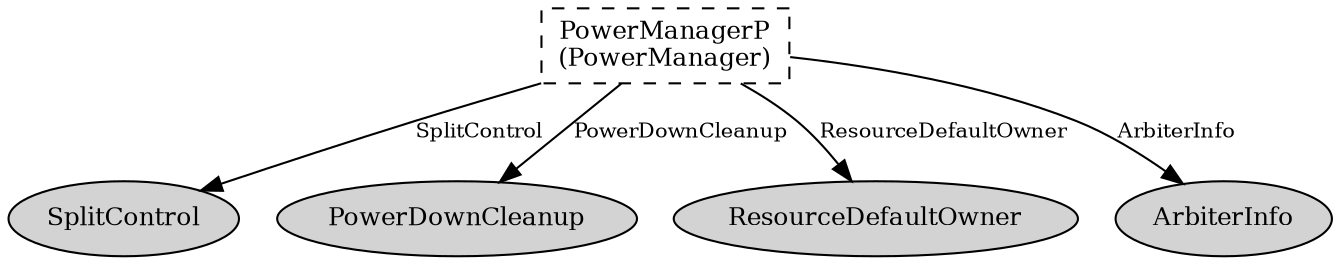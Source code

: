 digraph "tos.lib.power.SplitControlPowerManagerC" {
  "SplitControlPowerManagerC.PowerManager" [fontsize=12, shape=box, style=dashed, label="PowerManagerP\n(PowerManager)", URL="../chtml/tos.lib.power.PowerManagerP.html"];
  n0x2ace8350bd58 [shape=ellipse, style=filled, label="SplitControl", fontsize=12];
  "SplitControlPowerManagerC.PowerManager" [fontsize=12, shape=box, style=dashed, label="PowerManagerP\n(PowerManager)", URL="../chtml/tos.lib.power.PowerManagerP.html"];
  n0x2ace8357d7e0 [shape=ellipse, style=filled, label="PowerDownCleanup", fontsize=12];
  "SplitControlPowerManagerC.PowerManager" [fontsize=12, shape=box, style=dashed, label="PowerManagerP\n(PowerManager)", URL="../chtml/tos.lib.power.PowerManagerP.html"];
  n0x2ace8357de48 [shape=ellipse, style=filled, label="ResourceDefaultOwner", fontsize=12];
  "SplitControlPowerManagerC.PowerManager" [fontsize=12, shape=box, style=dashed, label="PowerManagerP\n(PowerManager)", URL="../chtml/tos.lib.power.PowerManagerP.html"];
  n0x2ace8357fa98 [shape=ellipse, style=filled, label="ArbiterInfo", fontsize=12];
  "SplitControlPowerManagerC.PowerManager" -> "n0x2ace8350bd58" [label="SplitControl", URL="../ihtml/tos.interfaces.SplitControl.html", fontsize=10];
  "SplitControlPowerManagerC.PowerManager" -> "n0x2ace8357d7e0" [label="PowerDownCleanup", URL="../ihtml/tos.lib.power.PowerDownCleanup.html", fontsize=10];
  "SplitControlPowerManagerC.PowerManager" -> "n0x2ace8357de48" [label="ResourceDefaultOwner", URL="../ihtml/tos.interfaces.ResourceDefaultOwner.html", fontsize=10];
  "SplitControlPowerManagerC.PowerManager" -> "n0x2ace8357fa98" [label="ArbiterInfo", URL="../ihtml/tos.interfaces.ArbiterInfo.html", fontsize=10];
}
